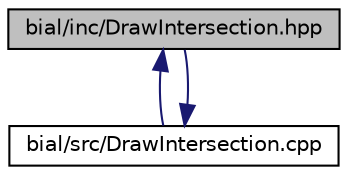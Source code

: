 digraph "bial/inc/DrawIntersection.hpp"
{
  edge [fontname="Helvetica",fontsize="10",labelfontname="Helvetica",labelfontsize="10"];
  node [fontname="Helvetica",fontsize="10",shape=record];
  Node1 [label="bial/inc/DrawIntersection.hpp",height=0.2,width=0.4,color="black", fillcolor="grey75", style="filled", fontcolor="black"];
  Node1 -> Node2 [dir="back",color="midnightblue",fontsize="10",style="solid",fontname="Helvetica"];
  Node2 [label="bial/src/DrawIntersection.cpp",height=0.2,width=0.4,color="black", fillcolor="white", style="filled",URL="$_draw_intersection_8cpp.html"];
  Node2 -> Node1 [dir="back",color="midnightblue",fontsize="10",style="solid",fontname="Helvetica"];
}
